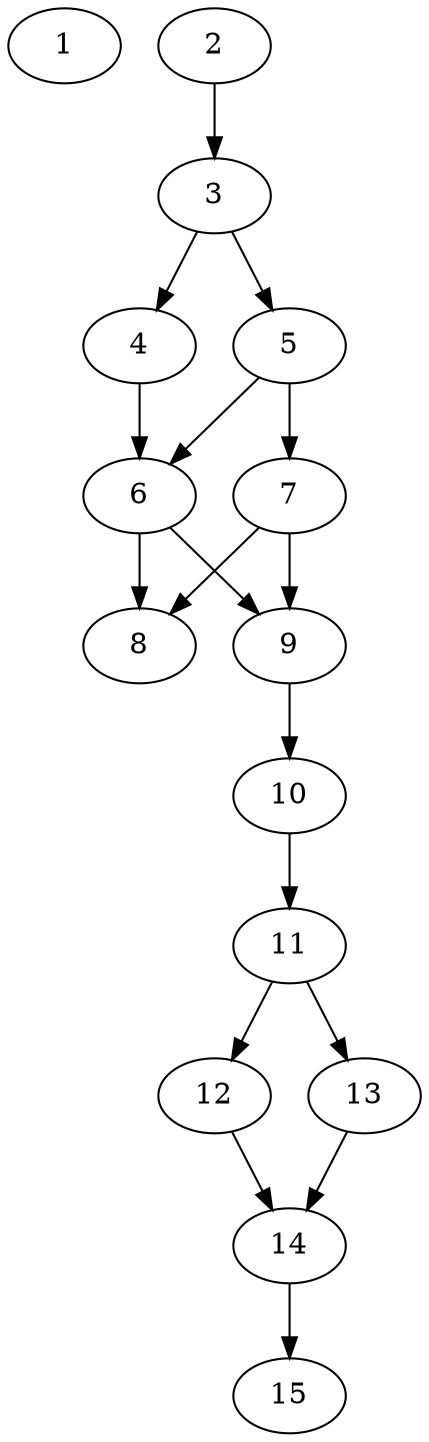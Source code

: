 // DAG automatically generated by daggen at Thu Oct  3 13:59:26 2019
// ./daggen --dot -n 15 --ccr 0.3 --fat 0.3 --regular 0.5 --density 0.7 --mindata 5242880 --maxdata 52428800 
digraph G {
  1 [size="103598080", alpha="0.19", expect_size="31079424"] 
  2 [size="37823147", alpha="0.02", expect_size="11346944"] 
  2 -> 3 [size ="11346944"]
  3 [size="30423040", alpha="0.18", expect_size="9126912"] 
  3 -> 4 [size ="9126912"]
  3 -> 5 [size ="9126912"]
  4 [size="168710827", alpha="0.09", expect_size="50613248"] 
  4 -> 6 [size ="50613248"]
  5 [size="121541973", alpha="0.09", expect_size="36462592"] 
  5 -> 6 [size ="36462592"]
  5 -> 7 [size ="36462592"]
  6 [size="138042027", alpha="0.09", expect_size="41412608"] 
  6 -> 8 [size ="41412608"]
  6 -> 9 [size ="41412608"]
  7 [size="145633280", alpha="0.11", expect_size="43689984"] 
  7 -> 8 [size ="43689984"]
  7 -> 9 [size ="43689984"]
  8 [size="132044800", alpha="0.04", expect_size="39613440"] 
  9 [size="116142080", alpha="0.09", expect_size="34842624"] 
  9 -> 10 [size ="34842624"]
  10 [size="134369280", alpha="0.15", expect_size="40310784"] 
  10 -> 11 [size ="40310784"]
  11 [size="69488640", alpha="0.18", expect_size="20846592"] 
  11 -> 12 [size ="20846592"]
  11 -> 13 [size ="20846592"]
  12 [size="62037333", alpha="0.10", expect_size="18611200"] 
  12 -> 14 [size ="18611200"]
  13 [size="74001067", alpha="0.17", expect_size="22200320"] 
  13 -> 14 [size ="22200320"]
  14 [size="61368320", alpha="0.00", expect_size="18410496"] 
  14 -> 15 [size ="18410496"]
  15 [size="128593920", alpha="0.04", expect_size="38578176"] 
}
